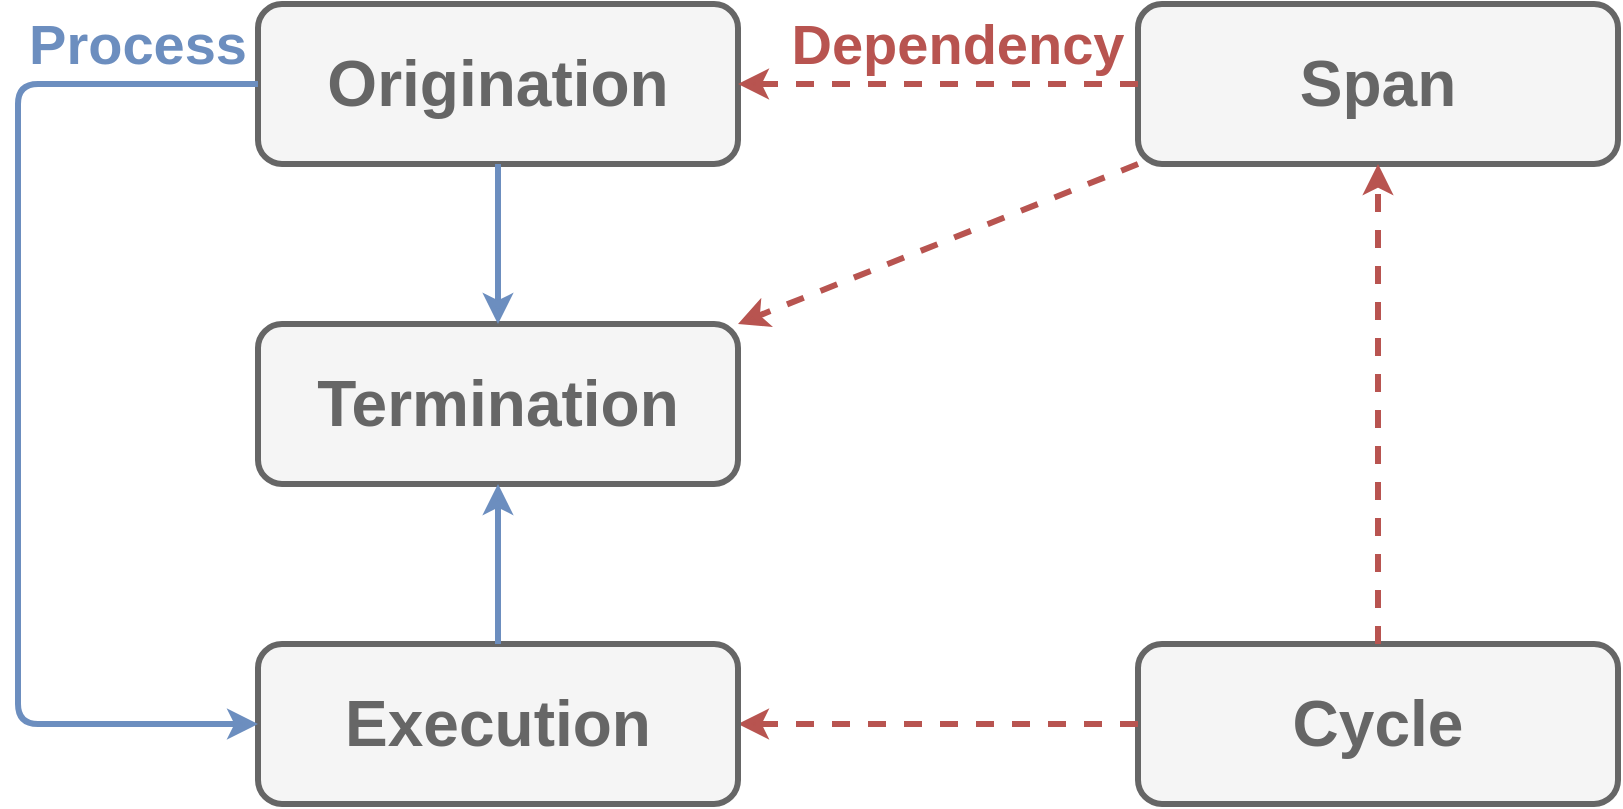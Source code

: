 <mxfile version="15.6.8" type="google"><diagram id="gIC-P3XVZgYCY64oVcCS" name="Page-1"><mxGraphModel dx="1422" dy="762" grid="1" gridSize="10" guides="1" tooltips="1" connect="1" arrows="1" fold="1" page="1" pageScale="1" pageWidth="827" pageHeight="1169" math="0" shadow="0"><root><mxCell id="0"/><mxCell id="1" parent="0"/><mxCell id="AwhOf1gein58tBQgA_gX-5" value="&lt;b&gt;&lt;font style=&quot;font-size: 28px&quot; color=&quot;#b85450&quot;&gt;Dependency&lt;/font&gt;&lt;/b&gt;" style="text;html=1;align=center;verticalAlign=middle;whiteSpace=wrap;rounded=0;" parent="1" vertex="1"><mxGeometry x="500" y="160" width="180" height="40" as="geometry"/></mxCell><mxCell id="AwhOf1gein58tBQgA_gX-1" value="&lt;font style=&quot;font-size: 32px&quot; color=&quot;#666666&quot;&gt;&lt;b&gt;Termination&lt;br&gt;&lt;/b&gt;&lt;/font&gt;" style="rounded=1;whiteSpace=wrap;html=1;fillColor=#f5f5f5;strokeColor=#666666;strokeWidth=3;fontColor=#333333;" parent="1" vertex="1"><mxGeometry x="240" y="320" width="240" height="80" as="geometry"/></mxCell><mxCell id="hqkxa886T-efN8nog71t-1" value="&lt;font style=&quot;font-size: 32px&quot; color=&quot;#666666&quot;&gt;&lt;b&gt;Origination&lt;/b&gt;&lt;/font&gt;" style="rounded=1;whiteSpace=wrap;html=1;fillColor=#f5f5f5;strokeColor=#666666;strokeWidth=3;fontColor=#333333;" parent="1" vertex="1"><mxGeometry x="240" y="160" width="240" height="80" as="geometry"/></mxCell><mxCell id="hqkxa886T-efN8nog71t-2" value="&lt;font color=&quot;#666666&quot;&gt;&lt;span style=&quot;font-size: 32px&quot;&gt;&lt;b&gt;Cycle&lt;/b&gt;&lt;/span&gt;&lt;br&gt;&lt;/font&gt;" style="rounded=1;whiteSpace=wrap;html=1;fillColor=#f5f5f5;strokeColor=#666666;strokeWidth=3;fontColor=#333333;" parent="1" vertex="1"><mxGeometry x="680" y="480" width="240" height="80" as="geometry"/></mxCell><mxCell id="-uU8suZgRjFjO6IKvmAb-1" value="&lt;font style=&quot;font-size: 32px&quot; color=&quot;#666666&quot;&gt;&lt;b&gt;Span&lt;/b&gt;&lt;/font&gt;" style="rounded=1;whiteSpace=wrap;html=1;fillColor=#f5f5f5;strokeColor=#666666;strokeWidth=3;fontColor=#333333;" parent="1" vertex="1"><mxGeometry x="680" y="160" width="240" height="80" as="geometry"/></mxCell><mxCell id="-uU8suZgRjFjO6IKvmAb-5" value="" style="endArrow=classic;html=1;fillColor=#f8cecc;strokeColor=#b85450;strokeWidth=3;dashed=1;entryX=1;entryY=0.5;entryDx=0;entryDy=0;exitX=0;exitY=0.5;exitDx=0;exitDy=0;" parent="1" source="hqkxa886T-efN8nog71t-2" target="AwhOf1gein58tBQgA_gX-2" edge="1"><mxGeometry width="50" height="50" relative="1" as="geometry"><mxPoint x="50" y="430" as="sourcePoint"/><mxPoint x="250" y="370" as="targetPoint"/></mxGeometry></mxCell><mxCell id="-uU8suZgRjFjO6IKvmAb-6" value="" style="endArrow=classic;html=1;fillColor=#f8cecc;strokeColor=#b85450;strokeWidth=3;dashed=1;entryX=1;entryY=0;entryDx=0;entryDy=0;exitX=0;exitY=1;exitDx=0;exitDy=0;" parent="1" source="-uU8suZgRjFjO6IKvmAb-1" target="AwhOf1gein58tBQgA_gX-1" edge="1"><mxGeometry width="50" height="50" relative="1" as="geometry"><mxPoint x="60" y="440" as="sourcePoint"/><mxPoint x="260" y="380" as="targetPoint"/></mxGeometry></mxCell><mxCell id="-uU8suZgRjFjO6IKvmAb-7" value="" style="endArrow=classic;html=1;fillColor=#f8cecc;strokeColor=#b85450;strokeWidth=3;dashed=1;entryX=1;entryY=0.5;entryDx=0;entryDy=0;exitX=0;exitY=0.5;exitDx=0;exitDy=0;" parent="1" source="-uU8suZgRjFjO6IKvmAb-1" target="hqkxa886T-efN8nog71t-1" edge="1"><mxGeometry width="50" height="50" relative="1" as="geometry"><mxPoint x="70" y="450" as="sourcePoint"/><mxPoint x="270" y="390" as="targetPoint"/></mxGeometry></mxCell><mxCell id="AwhOf1gein58tBQgA_gX-2" value="&lt;font style=&quot;font-size: 32px&quot; color=&quot;#666666&quot;&gt;&lt;b&gt;Execution&lt;/b&gt;&lt;/font&gt;" style="rounded=1;whiteSpace=wrap;html=1;fillColor=#f5f5f5;strokeColor=#666666;strokeWidth=3;fontColor=#333333;" parent="1" vertex="1"><mxGeometry x="240" y="480" width="240" height="80" as="geometry"/></mxCell><mxCell id="5ipUD6sbFOyg9McDkaIl-4" value="" style="endArrow=classic;html=1;strokeWidth=3;fillColor=#dae8fc;strokeColor=#6c8ebf;elbow=vertical;startArrow=none;exitX=0.5;exitY=1;exitDx=0;exitDy=0;" parent="1" source="hqkxa886T-efN8nog71t-1" target="AwhOf1gein58tBQgA_gX-1" edge="1"><mxGeometry width="50" height="50" relative="1" as="geometry"><mxPoint x="120" y="250" as="sourcePoint"/><mxPoint x="110" y="340" as="targetPoint"/></mxGeometry></mxCell><mxCell id="5ipUD6sbFOyg9McDkaIl-5" value="&lt;b&gt;&lt;font style=&quot;font-size: 28px&quot; color=&quot;#6c8ebf&quot;&gt;Process&lt;/font&gt;&lt;/b&gt;" style="text;html=1;align=center;verticalAlign=middle;whiteSpace=wrap;rounded=0;" parent="1" vertex="1"><mxGeometry x="120" y="160" width="120" height="40" as="geometry"/></mxCell><mxCell id="5ipUD6sbFOyg9McDkaIl-6" value="" style="endArrow=classic;html=1;strokeWidth=3;fillColor=#dae8fc;strokeColor=#6c8ebf;elbow=vertical;startArrow=none;exitX=0.5;exitY=0;exitDx=0;exitDy=0;entryX=0.5;entryY=1;entryDx=0;entryDy=0;" parent="1" source="AwhOf1gein58tBQgA_gX-2" target="AwhOf1gein58tBQgA_gX-1" edge="1"><mxGeometry width="50" height="50" relative="1" as="geometry"><mxPoint x="90" y="410" as="sourcePoint"/><mxPoint x="140" y="510" as="targetPoint"/></mxGeometry></mxCell><mxCell id="NEHDt_gEgw7hiykSwTy6-1" value="" style="endArrow=classic;html=1;fillColor=#f8cecc;strokeColor=#b85450;strokeWidth=3;dashed=1;entryX=0.5;entryY=1;entryDx=0;entryDy=0;exitX=0.5;exitY=0;exitDx=0;exitDy=0;" edge="1" parent="1" source="hqkxa886T-efN8nog71t-2" target="-uU8suZgRjFjO6IKvmAb-1"><mxGeometry width="50" height="50" relative="1" as="geometry"><mxPoint x="690" y="370" as="sourcePoint"/><mxPoint x="490" y="370" as="targetPoint"/></mxGeometry></mxCell><mxCell id="NEHDt_gEgw7hiykSwTy6-2" value="" style="endArrow=classic;html=1;strokeWidth=3;fillColor=#dae8fc;strokeColor=#6c8ebf;elbow=vertical;startArrow=none;exitX=0;exitY=0.5;exitDx=0;exitDy=0;entryX=0;entryY=0.5;entryDx=0;entryDy=0;edgeStyle=orthogonalEdgeStyle;" edge="1" parent="1" source="hqkxa886T-efN8nog71t-1" target="AwhOf1gein58tBQgA_gX-2"><mxGeometry width="50" height="50" relative="1" as="geometry"><mxPoint x="370" y="250" as="sourcePoint"/><mxPoint x="370" y="330" as="targetPoint"/><Array as="points"><mxPoint x="120" y="200"/><mxPoint x="120" y="520"/></Array></mxGeometry></mxCell></root></mxGraphModel></diagram></mxfile>
